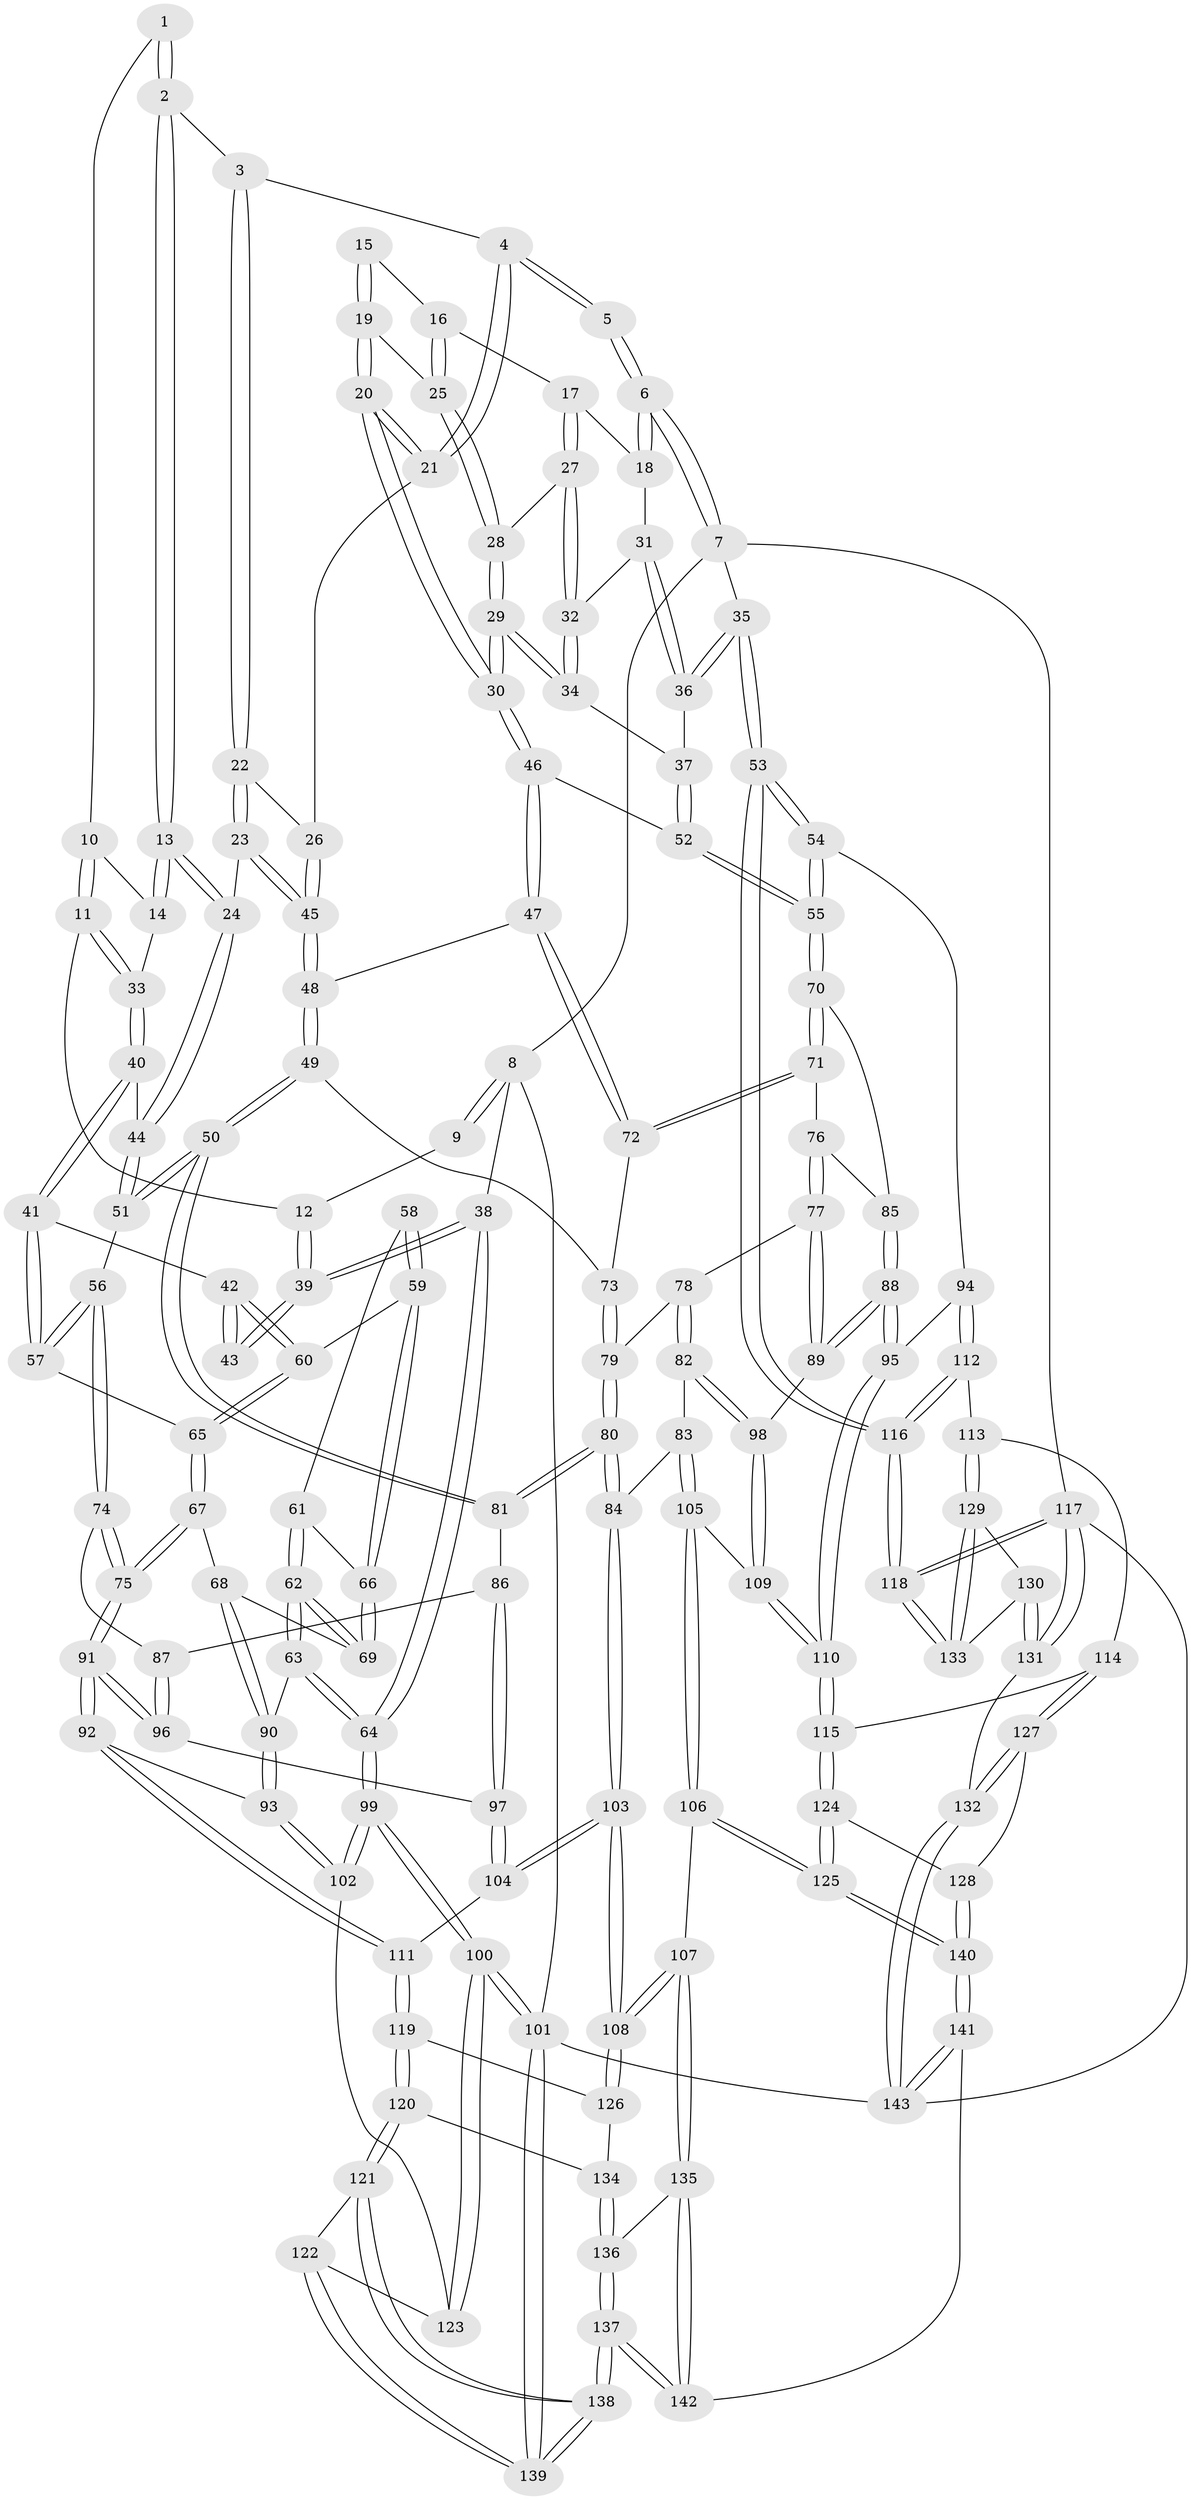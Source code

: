 // coarse degree distribution, {1: 0.014084507042253521, 3: 0.1267605633802817, 4: 0.39436619718309857, 2: 0.028169014084507043, 6: 0.09859154929577464, 5: 0.30985915492957744, 7: 0.028169014084507043}
// Generated by graph-tools (version 1.1) at 2025/06/03/04/25 22:06:17]
// undirected, 143 vertices, 354 edges
graph export_dot {
graph [start="1"]
  node [color=gray90,style=filled];
  1 [pos="+0.27445613626127524+0"];
  2 [pos="+0.4771322353722492+0"];
  3 [pos="+0.5204663215980809+0"];
  4 [pos="+0.5706516210020322+0"];
  5 [pos="+0.6159203782471391+0"];
  6 [pos="+1+0"];
  7 [pos="+1+0"];
  8 [pos="+0+0"];
  9 [pos="+0.26351802889744796+0"];
  10 [pos="+0.2737112143715934+0"];
  11 [pos="+0.15907372035341813+0.10498952826890305"];
  12 [pos="+0.08969205810528534+0.11576137043032951"];
  13 [pos="+0.3694124807274577+0.14237109547177612"];
  14 [pos="+0.30005422143176885+0.07489363717770624"];
  15 [pos="+0.6981059675409224+0"];
  16 [pos="+0.8665955440283257+0.041104619158528616"];
  17 [pos="+0.8848132923910902+0.03996721587809291"];
  18 [pos="+0.9359927361359829+0.006613052886767122"];
  19 [pos="+0.7353896236109595+0.03393054565811482"];
  20 [pos="+0.6938478731959642+0.1872299540318689"];
  21 [pos="+0.580074532246991+0.07520984751409164"];
  22 [pos="+0.4526610825664683+0.06841679275125459"];
  23 [pos="+0.38085155298194323+0.1550176411835892"];
  24 [pos="+0.37778910405457966+0.15502779823752558"];
  25 [pos="+0.7842070915753337+0.06092328050512425"];
  26 [pos="+0.5173280933229237+0.1528402628134861"];
  27 [pos="+0.8509974186619356+0.11716118973728938"];
  28 [pos="+0.8142945251737443+0.13416878210376953"];
  29 [pos="+0.7752078309011619+0.20990873792329948"];
  30 [pos="+0.7134069265519828+0.24712290284774605"];
  31 [pos="+0.9248059280571863+0.14354046995705544"];
  32 [pos="+0.9066066050248129+0.15056820649924335"];
  33 [pos="+0.21336393262096348+0.14132969040946752"];
  34 [pos="+0.8723281151168049+0.21105343198064255"];
  35 [pos="+1+0.13985020496616068"];
  36 [pos="+0.9944769637588363+0.17996019035101204"];
  37 [pos="+0.9195880871139633+0.24991594779640897"];
  38 [pos="+0+0.04623063973511289"];
  39 [pos="+0+0.14452459743273552"];
  40 [pos="+0.22633190113738944+0.21085245279987644"];
  41 [pos="+0.1779562855486556+0.26312312619788175"];
  42 [pos="+0.16582194909028466+0.26239620365627864"];
  43 [pos="+0+0.16888830151158538"];
  44 [pos="+0.3281613734737486+0.2247327670346809"];
  45 [pos="+0.4969633554413638+0.19816811909363344"];
  46 [pos="+0.6953279746704215+0.2972951092839455"];
  47 [pos="+0.6902834771155348+0.3029570688782422"];
  48 [pos="+0.4980730572003614+0.2007287491148656"];
  49 [pos="+0.41368486739847765+0.37479004654503323"];
  50 [pos="+0.3845713334620243+0.3953966008128436"];
  51 [pos="+0.37513600360817395+0.38920770051087467"];
  52 [pos="+0.9313663620111636+0.3428905838751237"];
  53 [pos="+1+0.4672143641271091"];
  54 [pos="+1+0.4665079316985956"];
  55 [pos="+1+0.41681564825615663"];
  56 [pos="+0.26195147918179157+0.3825040981519193"];
  57 [pos="+0.23067063857031792+0.36953584146800866"];
  58 [pos="+0.03222675556841691+0.27696509258965324"];
  59 [pos="+0.08587595454788467+0.33990184573347076"];
  60 [pos="+0.10218609164290267+0.3388779064150353"];
  61 [pos="+0.03439188118605934+0.34659620884111436"];
  62 [pos="+0+0.4381291825902607"];
  63 [pos="+0+0.44593292004298896"];
  64 [pos="+0+0.44156203080651835"];
  65 [pos="+0.14857532045593452+0.41033857159831755"];
  66 [pos="+0.07676070158270487+0.3499288956656351"];
  67 [pos="+0.11159139319054953+0.45828938939046493"];
  68 [pos="+0.08515006279769637+0.4610552368126626"];
  69 [pos="+0.040432675025471154+0.4438461431497612"];
  70 [pos="+0.9425530399542618+0.4377952235807392"];
  71 [pos="+0.6920651290255474+0.3523640288659824"];
  72 [pos="+0.6835850651648838+0.3254007752564053"];
  73 [pos="+0.6520887967925418+0.3389896053415743"];
  74 [pos="+0.20883162761550272+0.5058153727701282"];
  75 [pos="+0.17160827961968397+0.5173651463719358"];
  76 [pos="+0.7051767665253764+0.40978828623739677"];
  77 [pos="+0.6977697937380464+0.49366774836914157"];
  78 [pos="+0.5643480448615441+0.48313757882743547"];
  79 [pos="+0.5425000285461082+0.47188872268717325"];
  80 [pos="+0.41873798359883624+0.5100443082603854"];
  81 [pos="+0.4048912939165539+0.4906689849639418"];
  82 [pos="+0.620683130723631+0.5874171408358133"];
  83 [pos="+0.5484921901818467+0.595000688883201"];
  84 [pos="+0.4232623338316364+0.5258992838412831"];
  85 [pos="+0.8755237610298843+0.4686660970456284"];
  86 [pos="+0.30221235936608903+0.5279145631202691"];
  87 [pos="+0.2676625595396454+0.5288025838353909"];
  88 [pos="+0.7855448595449468+0.6071576226328984"];
  89 [pos="+0.7023488975439129+0.5452639838123782"];
  90 [pos="+0.06527851152774818+0.5764010405128908"];
  91 [pos="+0.1597136226202287+0.6223071621449313"];
  92 [pos="+0.10229414896425248+0.6625229235374213"];
  93 [pos="+0.08853230682242287+0.6635176387802512"];
  94 [pos="+0.8579993833540056+0.6388242227148427"];
  95 [pos="+0.7871875887731711+0.6100590553080207"];
  96 [pos="+0.20044755491395697+0.6244791613440777"];
  97 [pos="+0.25156959265944595+0.6410850302493504"];
  98 [pos="+0.6232880939828969+0.5875273182507678"];
  99 [pos="+0+0.6698303689447975"];
  100 [pos="+0+0.8724792479759665"];
  101 [pos="+0+1"];
  102 [pos="+0.05808728957475571+0.6805267623828898"];
  103 [pos="+0.36581089131034134+0.7176488183166656"];
  104 [pos="+0.3446814511974789+0.7114887010297171"];
  105 [pos="+0.5251304352615175+0.7396539530701457"];
  106 [pos="+0.4588336466311378+0.8154625542839876"];
  107 [pos="+0.42691123183784846+0.8128574569927834"];
  108 [pos="+0.4067458553220805+0.7963646201495781"];
  109 [pos="+0.6317829382292103+0.7031351466343303"];
  110 [pos="+0.7140319999572691+0.7519001175042679"];
  111 [pos="+0.18480800805762387+0.7513065427324885"];
  112 [pos="+0.9049054874241842+0.7413366989444841"];
  113 [pos="+0.8893635830844012+0.7805409660490916"];
  114 [pos="+0.7317198893399223+0.7739697711235867"];
  115 [pos="+0.7150685234334754+0.7588865875839309"];
  116 [pos="+1+0.6861428477585233"];
  117 [pos="+1+1"];
  118 [pos="+1+0.7782383500681849"];
  119 [pos="+0.1835218620141385+0.7950341021017998"];
  120 [pos="+0.16042804565260743+0.8551768014457403"];
  121 [pos="+0.12080999032931794+0.8754927875819418"];
  122 [pos="+0.09827190427597325+0.8696588170321659"];
  123 [pos="+0.06830688164668508+0.84003178162675"];
  124 [pos="+0.6041386981399457+0.8532789224853855"];
  125 [pos="+0.5039452536464168+0.8461065446416481"];
  126 [pos="+0.3423487122748375+0.8185851017604973"];
  127 [pos="+0.7873148729783632+0.9521596350993733"];
  128 [pos="+0.6486300307504571+0.9006727876664008"];
  129 [pos="+0.8940254959894525+0.8138090305148032"];
  130 [pos="+0.8939806399939301+0.8723254900509264"];
  131 [pos="+0.8816369477530148+0.9154870006088186"];
  132 [pos="+0.8172851687371802+0.983675461258769"];
  133 [pos="+1+0.8038816787765031"];
  134 [pos="+0.23466617298633974+0.87892071856716"];
  135 [pos="+0.3791511780768541+0.9329527626431391"];
  136 [pos="+0.24098119193317225+0.909872978809158"];
  137 [pos="+0.24335150848754458+1"];
  138 [pos="+0.2327356942902391+1"];
  139 [pos="+0+1"];
  140 [pos="+0.5732491389347303+1"];
  141 [pos="+0.5810515205650226+1"];
  142 [pos="+0.28986580791365596+1"];
  143 [pos="+0.7991226746994071+1"];
  1 -- 2;
  1 -- 2;
  1 -- 10;
  2 -- 3;
  2 -- 13;
  2 -- 13;
  3 -- 4;
  3 -- 22;
  3 -- 22;
  4 -- 5;
  4 -- 5;
  4 -- 21;
  4 -- 21;
  5 -- 6;
  5 -- 6;
  6 -- 7;
  6 -- 7;
  6 -- 18;
  6 -- 18;
  7 -- 8;
  7 -- 35;
  7 -- 117;
  8 -- 9;
  8 -- 9;
  8 -- 38;
  8 -- 101;
  9 -- 12;
  10 -- 11;
  10 -- 11;
  10 -- 14;
  11 -- 12;
  11 -- 33;
  11 -- 33;
  12 -- 39;
  12 -- 39;
  13 -- 14;
  13 -- 14;
  13 -- 24;
  13 -- 24;
  14 -- 33;
  15 -- 16;
  15 -- 19;
  15 -- 19;
  16 -- 17;
  16 -- 25;
  16 -- 25;
  17 -- 18;
  17 -- 27;
  17 -- 27;
  18 -- 31;
  19 -- 20;
  19 -- 20;
  19 -- 25;
  20 -- 21;
  20 -- 21;
  20 -- 30;
  20 -- 30;
  21 -- 26;
  22 -- 23;
  22 -- 23;
  22 -- 26;
  23 -- 24;
  23 -- 45;
  23 -- 45;
  24 -- 44;
  24 -- 44;
  25 -- 28;
  25 -- 28;
  26 -- 45;
  26 -- 45;
  27 -- 28;
  27 -- 32;
  27 -- 32;
  28 -- 29;
  28 -- 29;
  29 -- 30;
  29 -- 30;
  29 -- 34;
  29 -- 34;
  30 -- 46;
  30 -- 46;
  31 -- 32;
  31 -- 36;
  31 -- 36;
  32 -- 34;
  32 -- 34;
  33 -- 40;
  33 -- 40;
  34 -- 37;
  35 -- 36;
  35 -- 36;
  35 -- 53;
  35 -- 53;
  36 -- 37;
  37 -- 52;
  37 -- 52;
  38 -- 39;
  38 -- 39;
  38 -- 64;
  38 -- 64;
  39 -- 43;
  39 -- 43;
  40 -- 41;
  40 -- 41;
  40 -- 44;
  41 -- 42;
  41 -- 57;
  41 -- 57;
  42 -- 43;
  42 -- 43;
  42 -- 60;
  42 -- 60;
  44 -- 51;
  44 -- 51;
  45 -- 48;
  45 -- 48;
  46 -- 47;
  46 -- 47;
  46 -- 52;
  47 -- 48;
  47 -- 72;
  47 -- 72;
  48 -- 49;
  48 -- 49;
  49 -- 50;
  49 -- 50;
  49 -- 73;
  50 -- 51;
  50 -- 51;
  50 -- 81;
  50 -- 81;
  51 -- 56;
  52 -- 55;
  52 -- 55;
  53 -- 54;
  53 -- 54;
  53 -- 116;
  53 -- 116;
  54 -- 55;
  54 -- 55;
  54 -- 94;
  55 -- 70;
  55 -- 70;
  56 -- 57;
  56 -- 57;
  56 -- 74;
  56 -- 74;
  57 -- 65;
  58 -- 59;
  58 -- 59;
  58 -- 61;
  59 -- 60;
  59 -- 66;
  59 -- 66;
  60 -- 65;
  60 -- 65;
  61 -- 62;
  61 -- 62;
  61 -- 66;
  62 -- 63;
  62 -- 63;
  62 -- 69;
  62 -- 69;
  63 -- 64;
  63 -- 64;
  63 -- 90;
  64 -- 99;
  64 -- 99;
  65 -- 67;
  65 -- 67;
  66 -- 69;
  66 -- 69;
  67 -- 68;
  67 -- 75;
  67 -- 75;
  68 -- 69;
  68 -- 90;
  68 -- 90;
  70 -- 71;
  70 -- 71;
  70 -- 85;
  71 -- 72;
  71 -- 72;
  71 -- 76;
  72 -- 73;
  73 -- 79;
  73 -- 79;
  74 -- 75;
  74 -- 75;
  74 -- 87;
  75 -- 91;
  75 -- 91;
  76 -- 77;
  76 -- 77;
  76 -- 85;
  77 -- 78;
  77 -- 89;
  77 -- 89;
  78 -- 79;
  78 -- 82;
  78 -- 82;
  79 -- 80;
  79 -- 80;
  80 -- 81;
  80 -- 81;
  80 -- 84;
  80 -- 84;
  81 -- 86;
  82 -- 83;
  82 -- 98;
  82 -- 98;
  83 -- 84;
  83 -- 105;
  83 -- 105;
  84 -- 103;
  84 -- 103;
  85 -- 88;
  85 -- 88;
  86 -- 87;
  86 -- 97;
  86 -- 97;
  87 -- 96;
  87 -- 96;
  88 -- 89;
  88 -- 89;
  88 -- 95;
  88 -- 95;
  89 -- 98;
  90 -- 93;
  90 -- 93;
  91 -- 92;
  91 -- 92;
  91 -- 96;
  91 -- 96;
  92 -- 93;
  92 -- 111;
  92 -- 111;
  93 -- 102;
  93 -- 102;
  94 -- 95;
  94 -- 112;
  94 -- 112;
  95 -- 110;
  95 -- 110;
  96 -- 97;
  97 -- 104;
  97 -- 104;
  98 -- 109;
  98 -- 109;
  99 -- 100;
  99 -- 100;
  99 -- 102;
  99 -- 102;
  100 -- 101;
  100 -- 101;
  100 -- 123;
  100 -- 123;
  101 -- 139;
  101 -- 139;
  101 -- 143;
  102 -- 123;
  103 -- 104;
  103 -- 104;
  103 -- 108;
  103 -- 108;
  104 -- 111;
  105 -- 106;
  105 -- 106;
  105 -- 109;
  106 -- 107;
  106 -- 125;
  106 -- 125;
  107 -- 108;
  107 -- 108;
  107 -- 135;
  107 -- 135;
  108 -- 126;
  108 -- 126;
  109 -- 110;
  109 -- 110;
  110 -- 115;
  110 -- 115;
  111 -- 119;
  111 -- 119;
  112 -- 113;
  112 -- 116;
  112 -- 116;
  113 -- 114;
  113 -- 129;
  113 -- 129;
  114 -- 115;
  114 -- 127;
  114 -- 127;
  115 -- 124;
  115 -- 124;
  116 -- 118;
  116 -- 118;
  117 -- 118;
  117 -- 118;
  117 -- 131;
  117 -- 131;
  117 -- 143;
  118 -- 133;
  118 -- 133;
  119 -- 120;
  119 -- 120;
  119 -- 126;
  120 -- 121;
  120 -- 121;
  120 -- 134;
  121 -- 122;
  121 -- 138;
  121 -- 138;
  122 -- 123;
  122 -- 139;
  122 -- 139;
  124 -- 125;
  124 -- 125;
  124 -- 128;
  125 -- 140;
  125 -- 140;
  126 -- 134;
  127 -- 128;
  127 -- 132;
  127 -- 132;
  128 -- 140;
  128 -- 140;
  129 -- 130;
  129 -- 133;
  129 -- 133;
  130 -- 131;
  130 -- 131;
  130 -- 133;
  131 -- 132;
  132 -- 143;
  132 -- 143;
  134 -- 136;
  134 -- 136;
  135 -- 136;
  135 -- 142;
  135 -- 142;
  136 -- 137;
  136 -- 137;
  137 -- 138;
  137 -- 138;
  137 -- 142;
  137 -- 142;
  138 -- 139;
  138 -- 139;
  140 -- 141;
  140 -- 141;
  141 -- 142;
  141 -- 143;
  141 -- 143;
}
